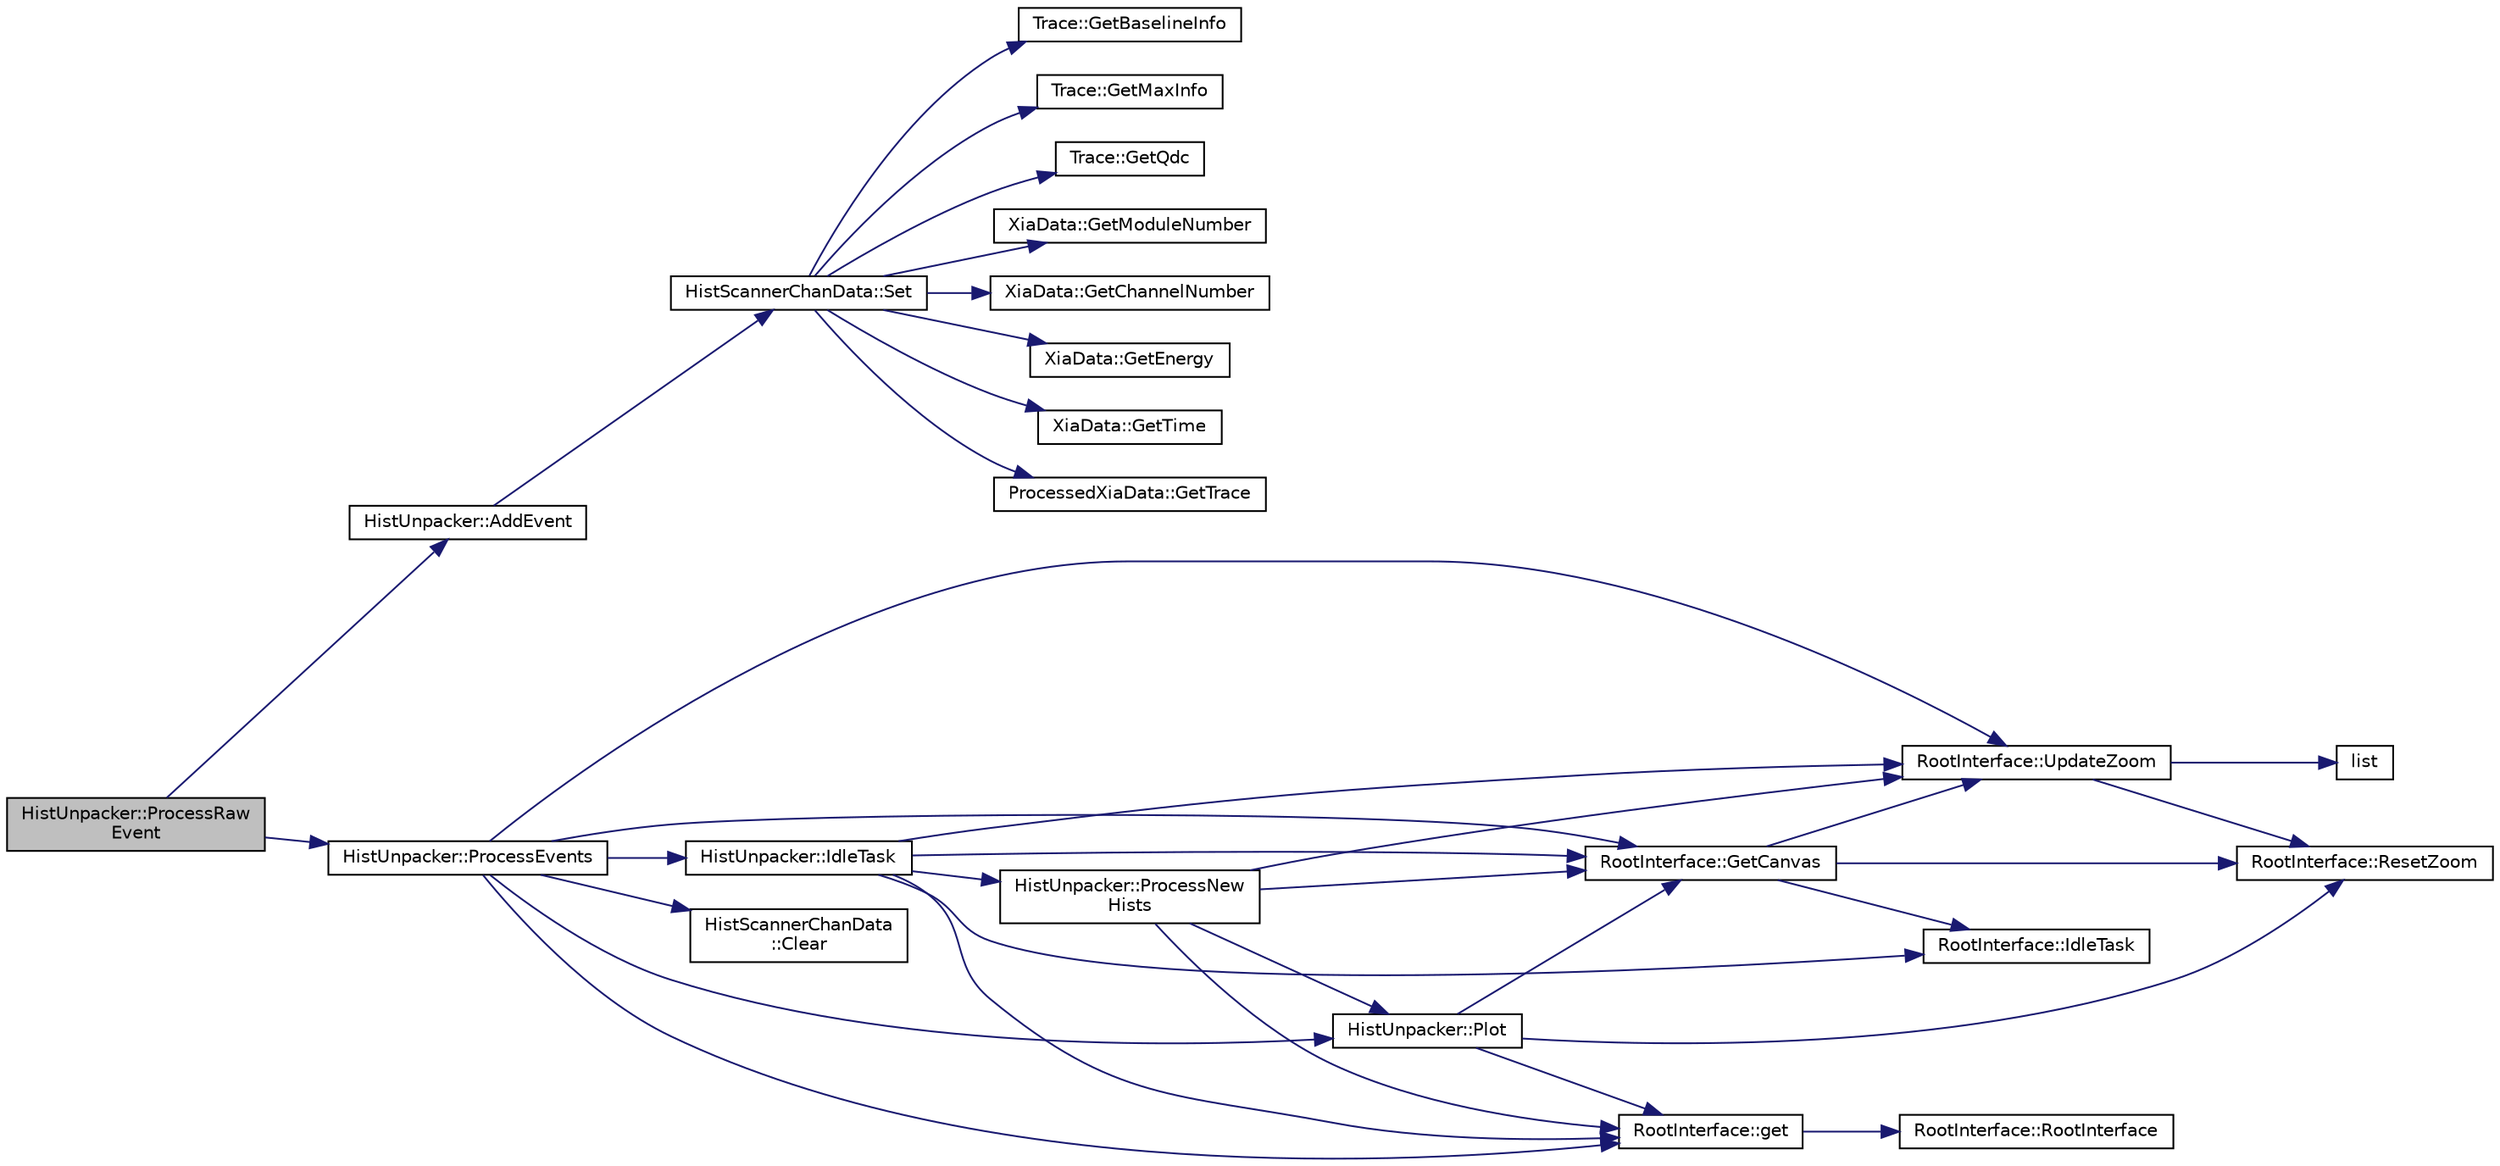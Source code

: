 digraph "HistUnpacker::ProcessRawEvent"
{
  edge [fontname="Helvetica",fontsize="10",labelfontname="Helvetica",labelfontsize="10"];
  node [fontname="Helvetica",fontsize="10",shape=record];
  rankdir="LR";
  Node1 [label="HistUnpacker::ProcessRaw\lEvent",height=0.2,width=0.4,color="black", fillcolor="grey75", style="filled", fontcolor="black"];
  Node1 -> Node2 [color="midnightblue",fontsize="10",style="solid",fontname="Helvetica"];
  Node2 [label="HistUnpacker::AddEvent",height=0.2,width=0.4,color="black", fillcolor="white", style="filled",URL="$d0/d4f/class_hist_unpacker.html#a9fe1102664592a667957f73feb98b0bf",tooltip="Create a HistScannerChanData from the provided XiaData. "];
  Node2 -> Node3 [color="midnightblue",fontsize="10",style="solid",fontname="Helvetica"];
  Node3 [label="HistScannerChanData::Set",height=0.2,width=0.4,color="black", fillcolor="white", style="filled",URL="$d0/d48/class_hist_scanner_chan_data.html#a54d9449f072b091c776adafbce18c5a0"];
  Node3 -> Node4 [color="midnightblue",fontsize="10",style="solid",fontname="Helvetica"];
  Node4 [label="XiaData::GetModuleNumber",height=0.2,width=0.4,color="black", fillcolor="white", style="filled",URL="$d2/ddd/class_xia_data.html#afcf7210c72022a696a926259d1c5ff84"];
  Node3 -> Node5 [color="midnightblue",fontsize="10",style="solid",fontname="Helvetica"];
  Node5 [label="XiaData::GetChannelNumber",height=0.2,width=0.4,color="black", fillcolor="white", style="filled",URL="$d2/ddd/class_xia_data.html#a34bf9ef6f8f1dee918da2be675e7767a"];
  Node3 -> Node6 [color="midnightblue",fontsize="10",style="solid",fontname="Helvetica"];
  Node6 [label="XiaData::GetEnergy",height=0.2,width=0.4,color="black", fillcolor="white", style="filled",URL="$d2/ddd/class_xia_data.html#ade2672d5b33f5317bd0710408b88871b"];
  Node3 -> Node7 [color="midnightblue",fontsize="10",style="solid",fontname="Helvetica"];
  Node7 [label="XiaData::GetTime",height=0.2,width=0.4,color="black", fillcolor="white", style="filled",URL="$d2/ddd/class_xia_data.html#ac11c489cabed7180f6516d724d387a56"];
  Node3 -> Node8 [color="midnightblue",fontsize="10",style="solid",fontname="Helvetica"];
  Node8 [label="ProcessedXiaData::GetTrace",height=0.2,width=0.4,color="black", fillcolor="white", style="filled",URL="$df/d3c/class_processed_xia_data.html#a2d98ff813786abdb09ebc6bd22dbf48d"];
  Node3 -> Node9 [color="midnightblue",fontsize="10",style="solid",fontname="Helvetica"];
  Node9 [label="Trace::GetBaselineInfo",height=0.2,width=0.4,color="black", fillcolor="white", style="filled",URL="$dd/db7/class_trace.html#aeee6c9b5e253a8df3dd8fa81fccc104f"];
  Node3 -> Node10 [color="midnightblue",fontsize="10",style="solid",fontname="Helvetica"];
  Node10 [label="Trace::GetMaxInfo",height=0.2,width=0.4,color="black", fillcolor="white", style="filled",URL="$dd/db7/class_trace.html#adabf44308f34afb878504b0ed7ee0d0a"];
  Node3 -> Node11 [color="midnightblue",fontsize="10",style="solid",fontname="Helvetica"];
  Node11 [label="Trace::GetQdc",height=0.2,width=0.4,color="black", fillcolor="white", style="filled",URL="$dd/db7/class_trace.html#a825c518af0ec6dcba45253c05b562a62"];
  Node1 -> Node12 [color="midnightblue",fontsize="10",style="solid",fontname="Helvetica"];
  Node12 [label="HistUnpacker::ProcessEvents",height=0.2,width=0.4,color="black", fillcolor="white", style="filled",URL="$d0/d4f/class_hist_unpacker.html#a25e607e59a055805005ea9952a799162",tooltip="Processes each event by filling the tree and clearing the event. "];
  Node12 -> Node13 [color="midnightblue",fontsize="10",style="solid",fontname="Helvetica"];
  Node13 [label="HistScannerChanData\l::Clear",height=0.2,width=0.4,color="black", fillcolor="white", style="filled",URL="$d0/d48/class_hist_scanner_chan_data.html#aa1d87f5c97bf41f38f19e17c7d2a4d20"];
  Node12 -> Node14 [color="midnightblue",fontsize="10",style="solid",fontname="Helvetica"];
  Node14 [label="HistUnpacker::Plot",height=0.2,width=0.4,color="black", fillcolor="white", style="filled",URL="$d0/d4f/class_hist_unpacker.html#a5a696bf43db69b95ef82c79119c3edcf",tooltip="Plot the histogram corresponding to the provided key. "];
  Node14 -> Node15 [color="midnightblue",fontsize="10",style="solid",fontname="Helvetica"];
  Node15 [label="RootInterface::get",height=0.2,width=0.4,color="black", fillcolor="white", style="filled",URL="$d8/da5/class_root_interface.html#ad369e92a08888d5f34b27a029bd9cdd4"];
  Node15 -> Node16 [color="midnightblue",fontsize="10",style="solid",fontname="Helvetica"];
  Node16 [label="RootInterface::RootInterface",height=0.2,width=0.4,color="black", fillcolor="white", style="filled",URL="$d8/da5/class_root_interface.html#a0a3fafffd865dcd011ee5dcc95600c26"];
  Node14 -> Node17 [color="midnightblue",fontsize="10",style="solid",fontname="Helvetica"];
  Node17 [label="RootInterface::ResetZoom",height=0.2,width=0.4,color="black", fillcolor="white", style="filled",URL="$d8/da5/class_root_interface.html#a7d7a082954d93789c99e93bb29dc6dcb"];
  Node14 -> Node18 [color="midnightblue",fontsize="10",style="solid",fontname="Helvetica"];
  Node18 [label="RootInterface::GetCanvas",height=0.2,width=0.4,color="black", fillcolor="white", style="filled",URL="$d8/da5/class_root_interface.html#ab29db8e2b6a0fdae2e6fb5ce3ca74555"];
  Node18 -> Node19 [color="midnightblue",fontsize="10",style="solid",fontname="Helvetica"];
  Node19 [label="RootInterface::IdleTask",height=0.2,width=0.4,color="black", fillcolor="white", style="filled",URL="$d8/da5/class_root_interface.html#a44bce7d73b4f1505e0750da0681ef67c"];
  Node18 -> Node20 [color="midnightblue",fontsize="10",style="solid",fontname="Helvetica"];
  Node20 [label="RootInterface::UpdateZoom",height=0.2,width=0.4,color="black", fillcolor="white", style="filled",URL="$d8/da5/class_root_interface.html#abfbf3ab2a2b3dec89614030175198c36"];
  Node20 -> Node17 [color="midnightblue",fontsize="10",style="solid",fontname="Helvetica"];
  Node20 -> Node21 [color="midnightblue",fontsize="10",style="solid",fontname="Helvetica"];
  Node21 [label="list",height=0.2,width=0.4,color="black", fillcolor="white", style="filled",URL="$dc/d06/_analysis_2_resources_2source_2_c_make_lists_8txt.html#a92407aa83aceb7e781743373bcb8035a"];
  Node18 -> Node17 [color="midnightblue",fontsize="10",style="solid",fontname="Helvetica"];
  Node12 -> Node15 [color="midnightblue",fontsize="10",style="solid",fontname="Helvetica"];
  Node12 -> Node20 [color="midnightblue",fontsize="10",style="solid",fontname="Helvetica"];
  Node12 -> Node18 [color="midnightblue",fontsize="10",style="solid",fontname="Helvetica"];
  Node12 -> Node22 [color="midnightblue",fontsize="10",style="solid",fontname="Helvetica"];
  Node22 [label="HistUnpacker::IdleTask",height=0.2,width=0.4,color="black", fillcolor="white", style="filled",URL="$d0/d4f/class_hist_unpacker.html#a4f09417c82f2a7d23a8d28dba7840131"];
  Node22 -> Node23 [color="midnightblue",fontsize="10",style="solid",fontname="Helvetica"];
  Node23 [label="HistUnpacker::ProcessNew\lHists",height=0.2,width=0.4,color="black", fillcolor="white", style="filled",URL="$d0/d4f/class_hist_unpacker.html#aecf07820d3ab4ae05d09cb67f4bd3a80",tooltip="Initialize and plot newly requested plots. "];
  Node23 -> Node14 [color="midnightblue",fontsize="10",style="solid",fontname="Helvetica"];
  Node23 -> Node15 [color="midnightblue",fontsize="10",style="solid",fontname="Helvetica"];
  Node23 -> Node20 [color="midnightblue",fontsize="10",style="solid",fontname="Helvetica"];
  Node23 -> Node18 [color="midnightblue",fontsize="10",style="solid",fontname="Helvetica"];
  Node22 -> Node15 [color="midnightblue",fontsize="10",style="solid",fontname="Helvetica"];
  Node22 -> Node20 [color="midnightblue",fontsize="10",style="solid",fontname="Helvetica"];
  Node22 -> Node18 [color="midnightblue",fontsize="10",style="solid",fontname="Helvetica"];
  Node22 -> Node19 [color="midnightblue",fontsize="10",style="solid",fontname="Helvetica"];
}
